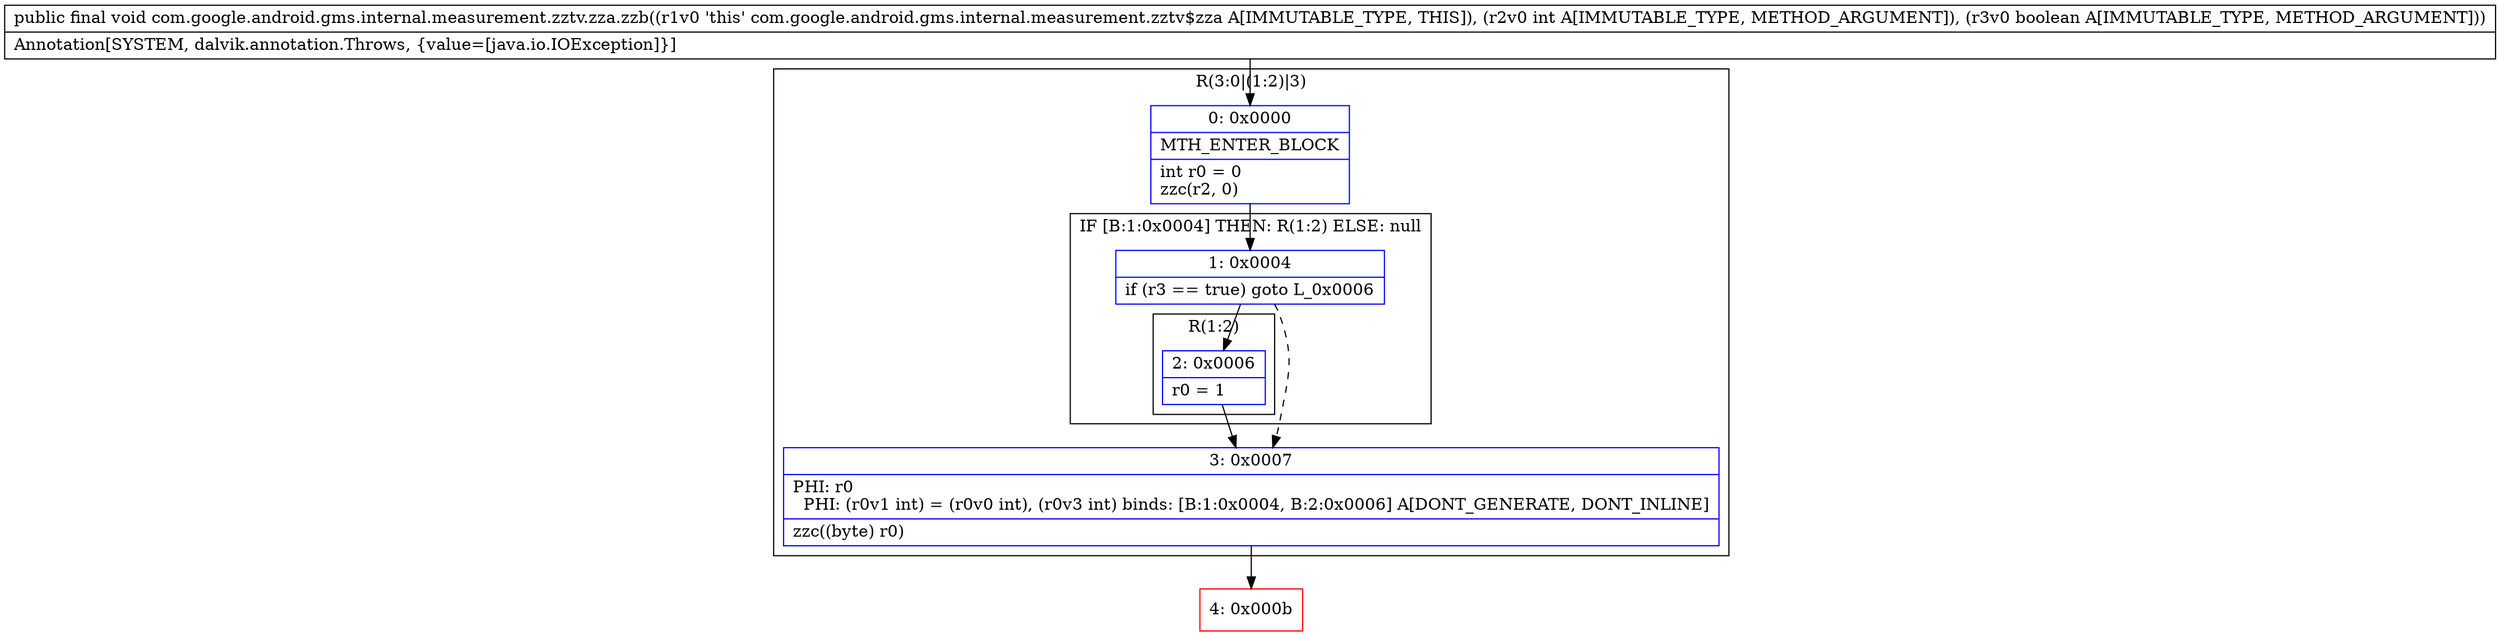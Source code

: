 digraph "CFG forcom.google.android.gms.internal.measurement.zztv.zza.zzb(IZ)V" {
subgraph cluster_Region_1795675770 {
label = "R(3:0|(1:2)|3)";
node [shape=record,color=blue];
Node_0 [shape=record,label="{0\:\ 0x0000|MTH_ENTER_BLOCK\l|int r0 = 0\lzzc(r2, 0)\l}"];
subgraph cluster_IfRegion_2031350251 {
label = "IF [B:1:0x0004] THEN: R(1:2) ELSE: null";
node [shape=record,color=blue];
Node_1 [shape=record,label="{1\:\ 0x0004|if (r3 == true) goto L_0x0006\l}"];
subgraph cluster_Region_1412829834 {
label = "R(1:2)";
node [shape=record,color=blue];
Node_2 [shape=record,label="{2\:\ 0x0006|r0 = 1\l}"];
}
}
Node_3 [shape=record,label="{3\:\ 0x0007|PHI: r0 \l  PHI: (r0v1 int) = (r0v0 int), (r0v3 int) binds: [B:1:0x0004, B:2:0x0006] A[DONT_GENERATE, DONT_INLINE]\l|zzc((byte) r0)\l}"];
}
Node_4 [shape=record,color=red,label="{4\:\ 0x000b}"];
MethodNode[shape=record,label="{public final void com.google.android.gms.internal.measurement.zztv.zza.zzb((r1v0 'this' com.google.android.gms.internal.measurement.zztv$zza A[IMMUTABLE_TYPE, THIS]), (r2v0 int A[IMMUTABLE_TYPE, METHOD_ARGUMENT]), (r3v0 boolean A[IMMUTABLE_TYPE, METHOD_ARGUMENT]))  | Annotation[SYSTEM, dalvik.annotation.Throws, \{value=[java.io.IOException]\}]\l}"];
MethodNode -> Node_0;
Node_0 -> Node_1;
Node_1 -> Node_2;
Node_1 -> Node_3[style=dashed];
Node_2 -> Node_3;
Node_3 -> Node_4;
}

